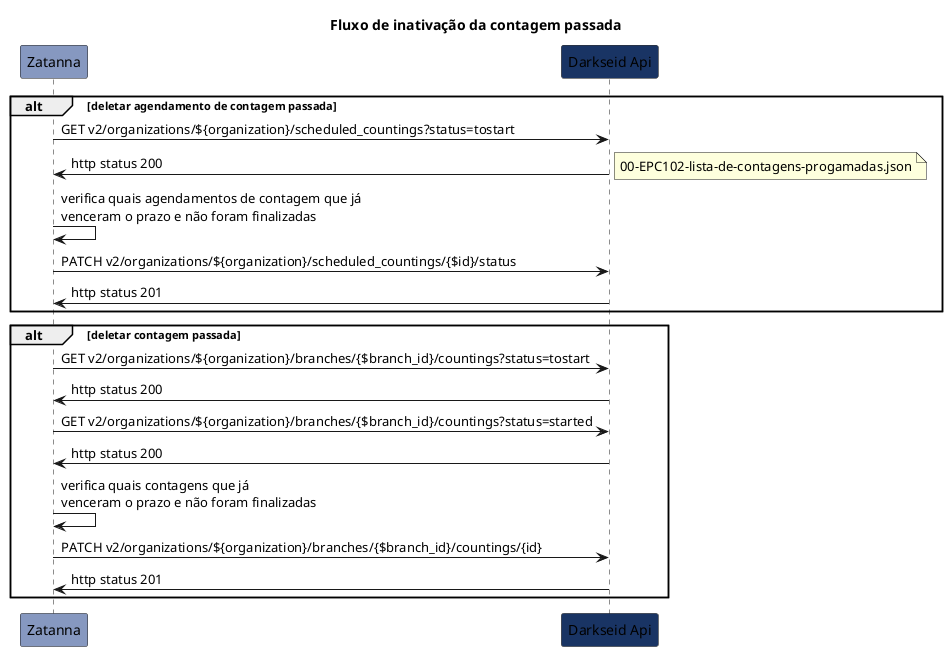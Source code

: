@startuml Fluxo de inativação da contagem passada
title Fluxo de inativação da contagem passada
  participant "Zatanna" #8698C0
  participant "Darkseid Api" #193464  

  alt deletar agendamento de contagem passada
    "Zatanna" -> "Darkseid Api": GET v2/organizations/${organization}/scheduled_countings?status=tostart
    "Darkseid Api" -> "Zatanna": http status 200    
    note right: 00-EPC102-lista-de-contagens-progamadas.json
    "Zatanna" -> "Zatanna": verifica quais agendamentos de contagem que já \nvenceram o prazo e não foram finalizadas
    "Zatanna" -> "Darkseid Api": PATCH v2/organizations/${organization}/scheduled_countings/{$id}/status
    "Darkseid Api" -> "Zatanna": http status 201    
  end
  
  alt deletar contagem passada
    "Zatanna" -> "Darkseid Api": GET v2/organizations/${organization}/branches/{$branch_id}/countings?status=tostart
    "Darkseid Api" -> "Zatanna": http status 200
    "Zatanna" -> "Darkseid Api": GET v2/organizations/${organization}/branches/{$branch_id}/countings?status=started
    "Darkseid Api" -> "Zatanna": http status 200
    "Zatanna" -> "Zatanna": verifica quais contagens que já \nvenceram o prazo e não foram finalizadas
    "Zatanna" -> "Darkseid Api": PATCH v2/organizations/${organization}/branches/{$branch_id}/countings/{id}
    "Darkseid Api" -> "Zatanna": http status 201
  end 
@enduml